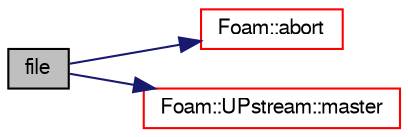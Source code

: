 digraph "file"
{
  bgcolor="transparent";
  edge [fontname="FreeSans",fontsize="10",labelfontname="FreeSans",labelfontsize="10"];
  node [fontname="FreeSans",fontsize="10",shape=record];
  rankdir="LR";
  Node1651 [label="file",height=0.2,width=0.4,color="black", fillcolor="grey75", style="filled", fontcolor="black"];
  Node1651 -> Node1652 [color="midnightblue",fontsize="10",style="solid",fontname="FreeSans"];
  Node1652 [label="Foam::abort",height=0.2,width=0.4,color="red",URL="$a21124.html#a447107a607d03e417307c203fa5fb44b"];
  Node1651 -> Node1695 [color="midnightblue",fontsize="10",style="solid",fontname="FreeSans"];
  Node1695 [label="Foam::UPstream::master",height=0.2,width=0.4,color="red",URL="$a26270.html#a36af549940a0aae3733774649594489f",tooltip="Am I the master process. "];
}
